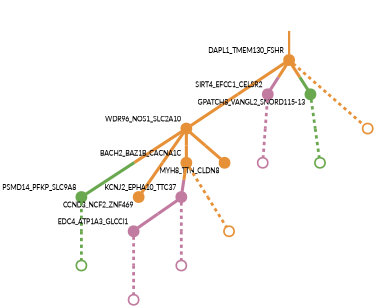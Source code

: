strict digraph  {
graph[splines=false]; nodesep=0.7; rankdir=TB; ranksep=0.6; forcelabels=true; dpi=600; size=2.5;
0 [color="#e69138ff", fillcolor="#e69138ff", fixedsize=true, fontname=Lato, fontsize="12pt", height="0.25", label="", penwidth=3, shape=circle, style=filled, xlabel=DAPL1_TMEM130_FSHR];
1 [color="#e69138ff", fillcolor="#e69138ff", fixedsize=true, fontname=Lato, fontsize="12pt", height="0.25", label="", penwidth=3, shape=circle, style=filled, xlabel=WDR96_NOS1_SLC2A10];
6 [color="#c27ba0ff", fillcolor="#c27ba0ff", fixedsize=true, fontname=Lato, fontsize="12pt", height="0.25", label="", penwidth=3, shape=circle, style=filled, xlabel=SIRT4_EFCC1_CELSR2];
7 [color="#6aa84fff", fillcolor="#6aa84fff", fixedsize=true, fontname=Lato, fontsize="12pt", height="0.25", label="", penwidth=3, shape=circle, style=filled, xlabel="GPATCH8_VANGL2_SNORD115-13"];
15 [color="#e69138ff", fillcolor="#e69138ff", fixedsize=true, fontname=Lato, fontsize="12pt", height="0.25", label="", penwidth=3, shape=circle, style=solid, xlabel=""];
2 [color="#6aa84fff", fillcolor="#6aa84fff", fixedsize=true, fontname=Lato, fontsize="12pt", height="0.25", label="", penwidth=3, shape=circle, style=filled, xlabel=PSMD14_PFKP_SLC9A8];
3 [color="#e69138ff", fillcolor="#e69138ff", fixedsize=true, fontname=Lato, fontsize="12pt", height="0.25", label="", penwidth=3, shape=circle, style=filled, xlabel=CCND3_NCF2_ZNF469];
8 [color="#e69138ff", fillcolor="#e69138ff", fixedsize=true, fontname=Lato, fontsize="12pt", height="0.25", label="", penwidth=3, shape=circle, style=filled, xlabel=BACH2_BAZ1B_CACNA1C];
9 [color="#e69138ff", fillcolor="#e69138ff", fixedsize=true, fontname=Lato, fontsize="12pt", height="0.25", label="", penwidth=3, shape=circle, style=filled, xlabel=MYH8_TTN_CLDN8];
10 [color="#6aa84fff", fillcolor="#6aa84fff", fixedsize=true, fontname=Lato, fontsize="12pt", height="0.25", label="", penwidth=3, shape=circle, style=solid, xlabel=""];
4 [color="#c27ba0ff", fillcolor="#c27ba0ff", fixedsize=true, fontname=Lato, fontsize="12pt", height="0.25", label="", penwidth=3, shape=circle, style=filled, xlabel=KCNJ2_EPHA10_TTC37];
5 [color="#c27ba0ff", fillcolor="#c27ba0ff", fixedsize=true, fontname=Lato, fontsize="12pt", height="0.25", label="", penwidth=3, shape=circle, style=filled, xlabel=EDC4_ATP1A3_GLCCI1];
12 [color="#c27ba0ff", fillcolor="#c27ba0ff", fixedsize=true, fontname=Lato, fontsize="12pt", height="0.25", label="", penwidth=3, shape=circle, style=solid, xlabel=""];
13 [color="#c27ba0ff", fillcolor="#c27ba0ff", fixedsize=true, fontname=Lato, fontsize="12pt", height="0.25", label="", penwidth=3, shape=circle, style=solid, xlabel=""];
14 [color="#c27ba0ff", fillcolor="#c27ba0ff", fixedsize=true, fontname=Lato, fontsize="12pt", height="0.25", label="", penwidth=3, shape=circle, style=solid, xlabel=""];
11 [color="#6aa84fff", fillcolor="#6aa84fff", fixedsize=true, fontname=Lato, fontsize="12pt", height="0.25", label="", penwidth=3, shape=circle, style=solid, xlabel=""];
16 [color="#e69138ff", fillcolor="#e69138ff", fixedsize=true, fontname=Lato, fontsize="12pt", height="0.25", label="", penwidth=3, shape=circle, style=solid, xlabel=""];
normal [label="", penwidth=3, style=invis, xlabel=DAPL1_TMEM130_FSHR];
0 -> 1  [arrowsize=0, color="#e69138ff;0.5:#e69138ff", minlen="2.0", penwidth="5.5", style=solid];
0 -> 6  [arrowsize=0, color="#e69138ff;0.5:#c27ba0ff", minlen="1.2000000476837158", penwidth="5.5", style=solid];
0 -> 7  [arrowsize=0, color="#e69138ff;0.5:#6aa84fff", minlen="1.2000000476837158", penwidth="5.5", style=solid];
0 -> 15  [arrowsize=0, color="#e69138ff;0.5:#e69138ff", minlen="2.0", penwidth=5, style=dashed];
1 -> 2  [arrowsize=0, color="#e69138ff;0.5:#6aa84fff", minlen="2.0", penwidth="5.5", style=solid];
1 -> 3  [arrowsize=0, color="#e69138ff;0.5:#e69138ff", minlen="2.0", penwidth="5.5", style=solid];
1 -> 8  [arrowsize=0, color="#e69138ff;0.5:#e69138ff", minlen="1.2000000476837158", penwidth="5.5", style=solid];
1 -> 9  [arrowsize=0, color="#e69138ff;0.5:#e69138ff", minlen="1.0", penwidth="5.5", style=solid];
6 -> 14  [arrowsize=0, color="#c27ba0ff;0.5:#c27ba0ff", minlen="2.0", penwidth=5, style=dashed];
7 -> 11  [arrowsize=0, color="#6aa84fff;0.5:#6aa84fff", minlen="2.0", penwidth=5, style=dashed];
2 -> 10  [arrowsize=0, color="#6aa84fff;0.5:#6aa84fff", minlen="2.0", penwidth=5, style=dashed];
8 -> 4  [arrowsize=0, color="#e69138ff;0.5:#c27ba0ff", minlen="1.399999976158142", penwidth="5.5", style=solid];
8 -> 16  [arrowsize=0, color="#e69138ff;0.5:#e69138ff", minlen="2.0", penwidth=5, style=dashed];
4 -> 5  [arrowsize=0, color="#c27ba0ff;0.5:#c27ba0ff", minlen="1.399999976158142", penwidth="5.5", style=solid];
4 -> 12  [arrowsize=0, color="#c27ba0ff;0.5:#c27ba0ff", minlen="2.0", penwidth=5, style=dashed];
5 -> 13  [arrowsize=0, color="#c27ba0ff;0.5:#c27ba0ff", minlen="2.0", penwidth=5, style=dashed];
normal -> 0  [arrowsize=0, color="#e69138ff", label="", penwidth=4, style=solid];
}
